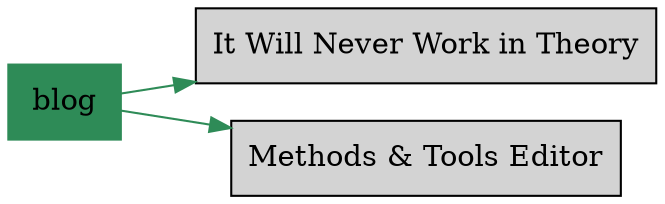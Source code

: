 digraph bettersoftware {
            rankdir = LR;
            ratio = fill;
            node [style=filled];
            node [shape = box];
"blog" [colorscheme="svg" color="seagreen"];
"blog" ->  "ItWillNeverWorkInTheory.md" [colorscheme="svg" color="seagreen"];
"ItWillNeverWorkInTheory.md" [label="It Will Never Work in Theory" URL="http://bss.parallactic.com/resources/it-will-never-work-in-theory"]
"blog" ->  "MethodsAndToolsEditor.md" [colorscheme="svg" color="seagreen"];
"MethodsAndToolsEditor.md" [label="Methods & Tools Editor" URL="http://bss.parallactic.com/resources/methods-tools-editor"]
}